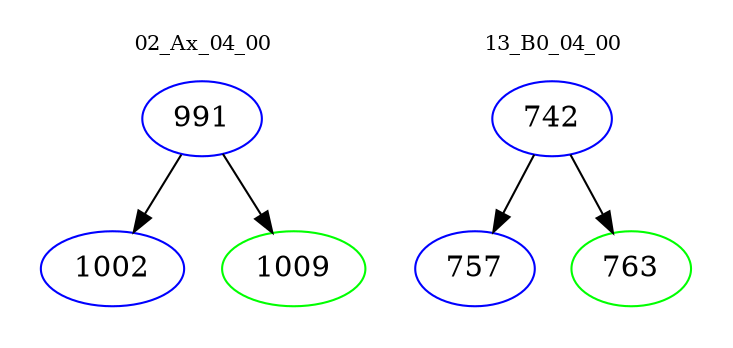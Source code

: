 digraph{
subgraph cluster_0 {
color = white
label = "02_Ax_04_00";
fontsize=10;
T0_991 [label="991", color="blue"]
T0_991 -> T0_1002 [color="black"]
T0_1002 [label="1002", color="blue"]
T0_991 -> T0_1009 [color="black"]
T0_1009 [label="1009", color="green"]
}
subgraph cluster_1 {
color = white
label = "13_B0_04_00";
fontsize=10;
T1_742 [label="742", color="blue"]
T1_742 -> T1_757 [color="black"]
T1_757 [label="757", color="blue"]
T1_742 -> T1_763 [color="black"]
T1_763 [label="763", color="green"]
}
}
